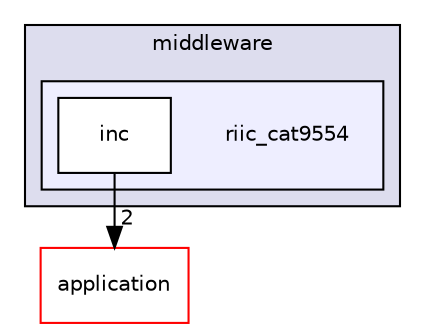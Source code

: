 digraph "riic_cat9554" {
  compound=true
  node [ fontsize="10", fontname="Helvetica"];
  edge [ labelfontsize="10", labelfontname="Helvetica"];
  subgraph clusterdir_180fb5dbcfe56f00ba097c6057eb79b8 {
    graph [ bgcolor="#ddddee", pencolor="black", label="middleware" fontname="Helvetica", fontsize="10", URL="dir_180fb5dbcfe56f00ba097c6057eb79b8.html"]
  subgraph clusterdir_e4a6264c2c5e75c55f31edd4f50c5eb5 {
    graph [ bgcolor="#eeeeff", pencolor="black", label="" URL="dir_e4a6264c2c5e75c55f31edd4f50c5eb5.html"];
    dir_e4a6264c2c5e75c55f31edd4f50c5eb5 [shape=plaintext label="riic_cat9554"];
    dir_60f64f95196aed4f181a900921e42cbb [shape=box label="inc" color="black" fillcolor="white" style="filled" URL="dir_60f64f95196aed4f181a900921e42cbb.html"];
  }
  }
  dir_eda2a6d705da8f3400ffe9a7dcb90b30 [shape=box label="application" fillcolor="white" style="filled" color="red" URL="dir_eda2a6d705da8f3400ffe9a7dcb90b30.html"];
  dir_60f64f95196aed4f181a900921e42cbb->dir_eda2a6d705da8f3400ffe9a7dcb90b30 [headlabel="2", labeldistance=1.5 headhref="dir_000105_000002.html"];
}
